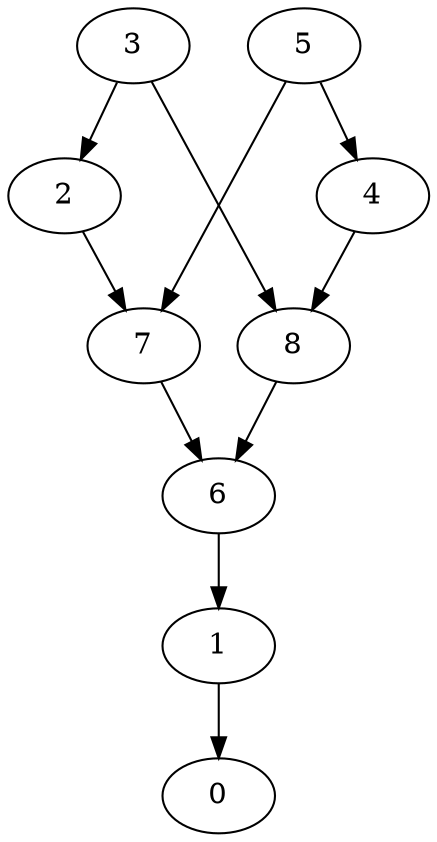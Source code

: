 digraph network {
  1 -> 0;
  3 -> 2;
  5 -> 4;
  6 -> 1;
  5 -> 7;
  2 -> 7;
  4 -> 8;
  3 -> 8;
  7 -> 6;
  8 -> 6;
}
